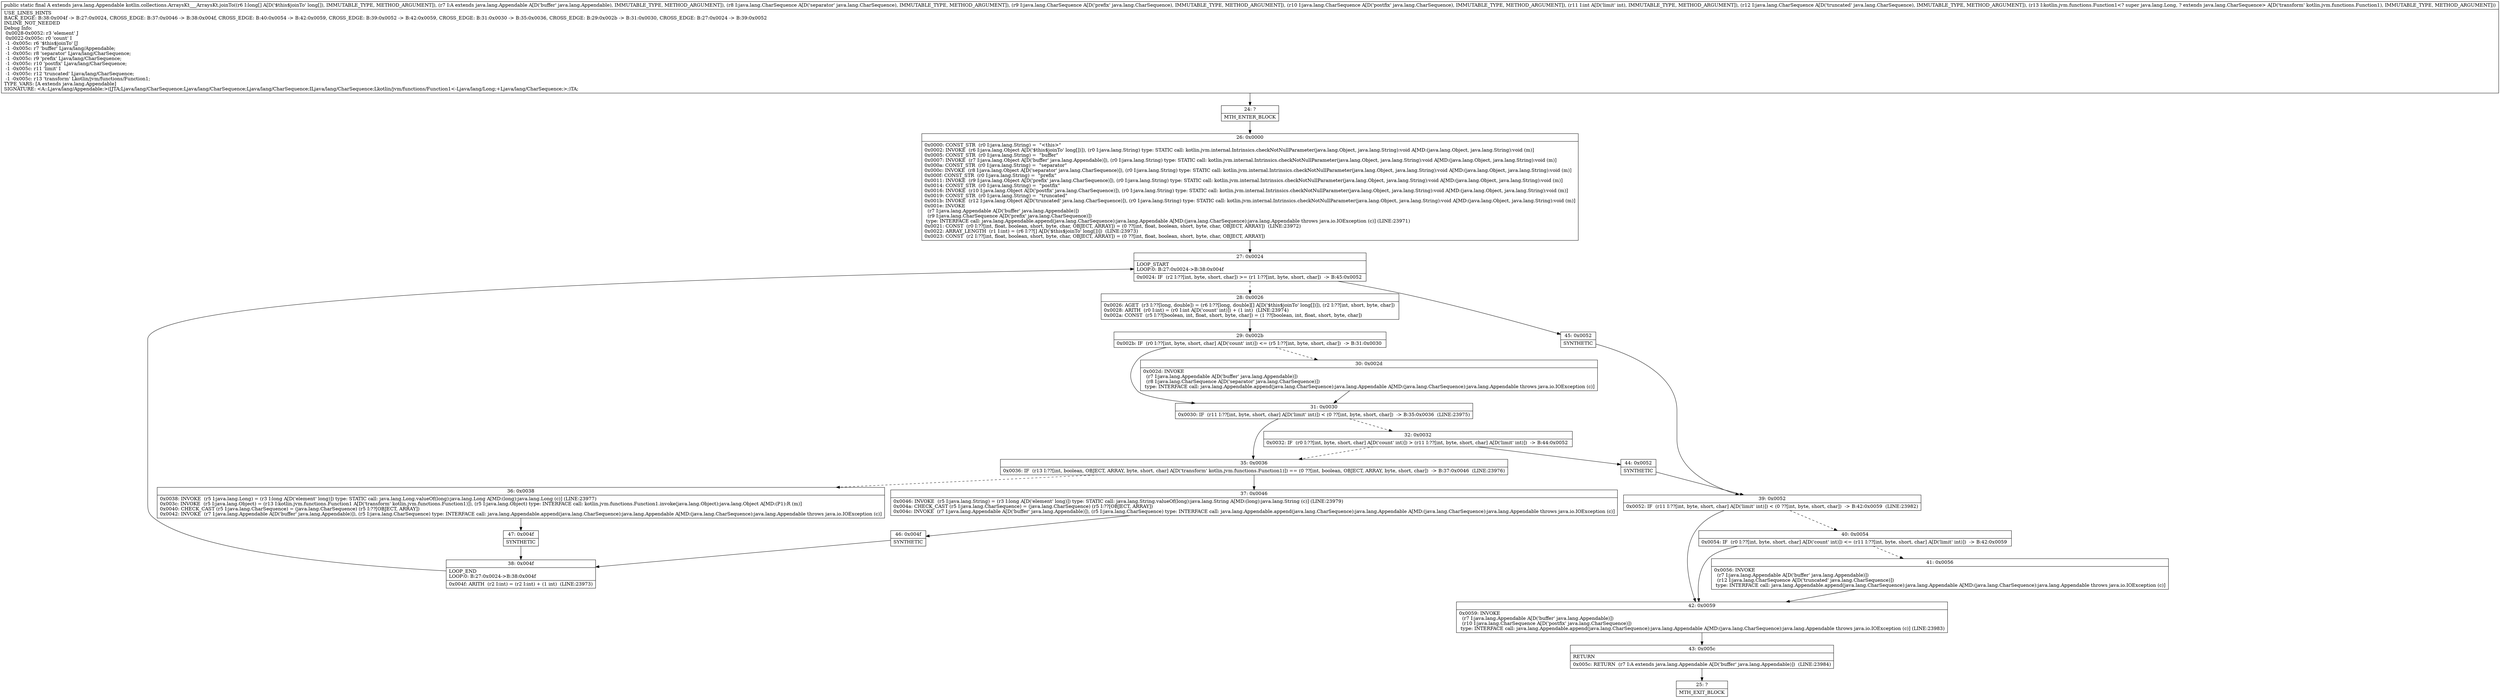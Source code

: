 digraph "CFG forkotlin.collections.ArraysKt___ArraysKt.joinTo([JLjava\/lang\/Appendable;Ljava\/lang\/CharSequence;Ljava\/lang\/CharSequence;Ljava\/lang\/CharSequence;ILjava\/lang\/CharSequence;Lkotlin\/jvm\/functions\/Function1;)Ljava\/lang\/Appendable;" {
Node_24 [shape=record,label="{24\:\ ?|MTH_ENTER_BLOCK\l}"];
Node_26 [shape=record,label="{26\:\ 0x0000|0x0000: CONST_STR  (r0 I:java.lang.String) =  \"\<this\>\" \l0x0002: INVOKE  (r6 I:java.lang.Object A[D('$this$joinTo' long[])]), (r0 I:java.lang.String) type: STATIC call: kotlin.jvm.internal.Intrinsics.checkNotNullParameter(java.lang.Object, java.lang.String):void A[MD:(java.lang.Object, java.lang.String):void (m)]\l0x0005: CONST_STR  (r0 I:java.lang.String) =  \"buffer\" \l0x0007: INVOKE  (r7 I:java.lang.Object A[D('buffer' java.lang.Appendable)]), (r0 I:java.lang.String) type: STATIC call: kotlin.jvm.internal.Intrinsics.checkNotNullParameter(java.lang.Object, java.lang.String):void A[MD:(java.lang.Object, java.lang.String):void (m)]\l0x000a: CONST_STR  (r0 I:java.lang.String) =  \"separator\" \l0x000c: INVOKE  (r8 I:java.lang.Object A[D('separator' java.lang.CharSequence)]), (r0 I:java.lang.String) type: STATIC call: kotlin.jvm.internal.Intrinsics.checkNotNullParameter(java.lang.Object, java.lang.String):void A[MD:(java.lang.Object, java.lang.String):void (m)]\l0x000f: CONST_STR  (r0 I:java.lang.String) =  \"prefix\" \l0x0011: INVOKE  (r9 I:java.lang.Object A[D('prefix' java.lang.CharSequence)]), (r0 I:java.lang.String) type: STATIC call: kotlin.jvm.internal.Intrinsics.checkNotNullParameter(java.lang.Object, java.lang.String):void A[MD:(java.lang.Object, java.lang.String):void (m)]\l0x0014: CONST_STR  (r0 I:java.lang.String) =  \"postfix\" \l0x0016: INVOKE  (r10 I:java.lang.Object A[D('postfix' java.lang.CharSequence)]), (r0 I:java.lang.String) type: STATIC call: kotlin.jvm.internal.Intrinsics.checkNotNullParameter(java.lang.Object, java.lang.String):void A[MD:(java.lang.Object, java.lang.String):void (m)]\l0x0019: CONST_STR  (r0 I:java.lang.String) =  \"truncated\" \l0x001b: INVOKE  (r12 I:java.lang.Object A[D('truncated' java.lang.CharSequence)]), (r0 I:java.lang.String) type: STATIC call: kotlin.jvm.internal.Intrinsics.checkNotNullParameter(java.lang.Object, java.lang.String):void A[MD:(java.lang.Object, java.lang.String):void (m)]\l0x001e: INVOKE  \l  (r7 I:java.lang.Appendable A[D('buffer' java.lang.Appendable)])\l  (r9 I:java.lang.CharSequence A[D('prefix' java.lang.CharSequence)])\l type: INTERFACE call: java.lang.Appendable.append(java.lang.CharSequence):java.lang.Appendable A[MD:(java.lang.CharSequence):java.lang.Appendable throws java.io.IOException (c)] (LINE:23971)\l0x0021: CONST  (r0 I:??[int, float, boolean, short, byte, char, OBJECT, ARRAY]) = (0 ??[int, float, boolean, short, byte, char, OBJECT, ARRAY])  (LINE:23972)\l0x0022: ARRAY_LENGTH  (r1 I:int) = (r6 I:??[] A[D('$this$joinTo' long[])])  (LINE:23973)\l0x0023: CONST  (r2 I:??[int, float, boolean, short, byte, char, OBJECT, ARRAY]) = (0 ??[int, float, boolean, short, byte, char, OBJECT, ARRAY]) \l}"];
Node_27 [shape=record,label="{27\:\ 0x0024|LOOP_START\lLOOP:0: B:27:0x0024\-\>B:38:0x004f\l|0x0024: IF  (r2 I:??[int, byte, short, char]) \>= (r1 I:??[int, byte, short, char])  \-\> B:45:0x0052 \l}"];
Node_28 [shape=record,label="{28\:\ 0x0026|0x0026: AGET  (r3 I:??[long, double]) = (r6 I:??[long, double][] A[D('$this$joinTo' long[])]), (r2 I:??[int, short, byte, char]) \l0x0028: ARITH  (r0 I:int) = (r0 I:int A[D('count' int)]) + (1 int)  (LINE:23974)\l0x002a: CONST  (r5 I:??[boolean, int, float, short, byte, char]) = (1 ??[boolean, int, float, short, byte, char]) \l}"];
Node_29 [shape=record,label="{29\:\ 0x002b|0x002b: IF  (r0 I:??[int, byte, short, char] A[D('count' int)]) \<= (r5 I:??[int, byte, short, char])  \-\> B:31:0x0030 \l}"];
Node_30 [shape=record,label="{30\:\ 0x002d|0x002d: INVOKE  \l  (r7 I:java.lang.Appendable A[D('buffer' java.lang.Appendable)])\l  (r8 I:java.lang.CharSequence A[D('separator' java.lang.CharSequence)])\l type: INTERFACE call: java.lang.Appendable.append(java.lang.CharSequence):java.lang.Appendable A[MD:(java.lang.CharSequence):java.lang.Appendable throws java.io.IOException (c)]\l}"];
Node_31 [shape=record,label="{31\:\ 0x0030|0x0030: IF  (r11 I:??[int, byte, short, char] A[D('limit' int)]) \< (0 ??[int, byte, short, char])  \-\> B:35:0x0036  (LINE:23975)\l}"];
Node_32 [shape=record,label="{32\:\ 0x0032|0x0032: IF  (r0 I:??[int, byte, short, char] A[D('count' int)]) \> (r11 I:??[int, byte, short, char] A[D('limit' int)])  \-\> B:44:0x0052 \l}"];
Node_44 [shape=record,label="{44\:\ 0x0052|SYNTHETIC\l}"];
Node_39 [shape=record,label="{39\:\ 0x0052|0x0052: IF  (r11 I:??[int, byte, short, char] A[D('limit' int)]) \< (0 ??[int, byte, short, char])  \-\> B:42:0x0059  (LINE:23982)\l}"];
Node_40 [shape=record,label="{40\:\ 0x0054|0x0054: IF  (r0 I:??[int, byte, short, char] A[D('count' int)]) \<= (r11 I:??[int, byte, short, char] A[D('limit' int)])  \-\> B:42:0x0059 \l}"];
Node_41 [shape=record,label="{41\:\ 0x0056|0x0056: INVOKE  \l  (r7 I:java.lang.Appendable A[D('buffer' java.lang.Appendable)])\l  (r12 I:java.lang.CharSequence A[D('truncated' java.lang.CharSequence)])\l type: INTERFACE call: java.lang.Appendable.append(java.lang.CharSequence):java.lang.Appendable A[MD:(java.lang.CharSequence):java.lang.Appendable throws java.io.IOException (c)]\l}"];
Node_42 [shape=record,label="{42\:\ 0x0059|0x0059: INVOKE  \l  (r7 I:java.lang.Appendable A[D('buffer' java.lang.Appendable)])\l  (r10 I:java.lang.CharSequence A[D('postfix' java.lang.CharSequence)])\l type: INTERFACE call: java.lang.Appendable.append(java.lang.CharSequence):java.lang.Appendable A[MD:(java.lang.CharSequence):java.lang.Appendable throws java.io.IOException (c)] (LINE:23983)\l}"];
Node_43 [shape=record,label="{43\:\ 0x005c|RETURN\l|0x005c: RETURN  (r7 I:A extends java.lang.Appendable A[D('buffer' java.lang.Appendable)])  (LINE:23984)\l}"];
Node_25 [shape=record,label="{25\:\ ?|MTH_EXIT_BLOCK\l}"];
Node_35 [shape=record,label="{35\:\ 0x0036|0x0036: IF  (r13 I:??[int, boolean, OBJECT, ARRAY, byte, short, char] A[D('transform' kotlin.jvm.functions.Function1)]) == (0 ??[int, boolean, OBJECT, ARRAY, byte, short, char])  \-\> B:37:0x0046  (LINE:23976)\l}"];
Node_36 [shape=record,label="{36\:\ 0x0038|0x0038: INVOKE  (r5 I:java.lang.Long) = (r3 I:long A[D('element' long)]) type: STATIC call: java.lang.Long.valueOf(long):java.lang.Long A[MD:(long):java.lang.Long (c)] (LINE:23977)\l0x003c: INVOKE  (r5 I:java.lang.Object) = (r13 I:kotlin.jvm.functions.Function1 A[D('transform' kotlin.jvm.functions.Function1)]), (r5 I:java.lang.Object) type: INTERFACE call: kotlin.jvm.functions.Function1.invoke(java.lang.Object):java.lang.Object A[MD:(P1):R (m)]\l0x0040: CHECK_CAST (r5 I:java.lang.CharSequence) = (java.lang.CharSequence) (r5 I:??[OBJECT, ARRAY]) \l0x0042: INVOKE  (r7 I:java.lang.Appendable A[D('buffer' java.lang.Appendable)]), (r5 I:java.lang.CharSequence) type: INTERFACE call: java.lang.Appendable.append(java.lang.CharSequence):java.lang.Appendable A[MD:(java.lang.CharSequence):java.lang.Appendable throws java.io.IOException (c)]\l}"];
Node_47 [shape=record,label="{47\:\ 0x004f|SYNTHETIC\l}"];
Node_38 [shape=record,label="{38\:\ 0x004f|LOOP_END\lLOOP:0: B:27:0x0024\-\>B:38:0x004f\l|0x004f: ARITH  (r2 I:int) = (r2 I:int) + (1 int)  (LINE:23973)\l}"];
Node_37 [shape=record,label="{37\:\ 0x0046|0x0046: INVOKE  (r5 I:java.lang.String) = (r3 I:long A[D('element' long)]) type: STATIC call: java.lang.String.valueOf(long):java.lang.String A[MD:(long):java.lang.String (c)] (LINE:23979)\l0x004a: CHECK_CAST (r5 I:java.lang.CharSequence) = (java.lang.CharSequence) (r5 I:??[OBJECT, ARRAY]) \l0x004c: INVOKE  (r7 I:java.lang.Appendable A[D('buffer' java.lang.Appendable)]), (r5 I:java.lang.CharSequence) type: INTERFACE call: java.lang.Appendable.append(java.lang.CharSequence):java.lang.Appendable A[MD:(java.lang.CharSequence):java.lang.Appendable throws java.io.IOException (c)]\l}"];
Node_46 [shape=record,label="{46\:\ 0x004f|SYNTHETIC\l}"];
Node_45 [shape=record,label="{45\:\ 0x0052|SYNTHETIC\l}"];
MethodNode[shape=record,label="{public static final A extends java.lang.Appendable kotlin.collections.ArraysKt___ArraysKt.joinTo((r6 I:long[] A[D('$this$joinTo' long[]), IMMUTABLE_TYPE, METHOD_ARGUMENT]), (r7 I:A extends java.lang.Appendable A[D('buffer' java.lang.Appendable), IMMUTABLE_TYPE, METHOD_ARGUMENT]), (r8 I:java.lang.CharSequence A[D('separator' java.lang.CharSequence), IMMUTABLE_TYPE, METHOD_ARGUMENT]), (r9 I:java.lang.CharSequence A[D('prefix' java.lang.CharSequence), IMMUTABLE_TYPE, METHOD_ARGUMENT]), (r10 I:java.lang.CharSequence A[D('postfix' java.lang.CharSequence), IMMUTABLE_TYPE, METHOD_ARGUMENT]), (r11 I:int A[D('limit' int), IMMUTABLE_TYPE, METHOD_ARGUMENT]), (r12 I:java.lang.CharSequence A[D('truncated' java.lang.CharSequence), IMMUTABLE_TYPE, METHOD_ARGUMENT]), (r13 I:kotlin.jvm.functions.Function1\<? super java.lang.Long, ? extends java.lang.CharSequence\> A[D('transform' kotlin.jvm.functions.Function1), IMMUTABLE_TYPE, METHOD_ARGUMENT]))  | USE_LINES_HINTS\lBACK_EDGE: B:38:0x004f \-\> B:27:0x0024, CROSS_EDGE: B:37:0x0046 \-\> B:38:0x004f, CROSS_EDGE: B:40:0x0054 \-\> B:42:0x0059, CROSS_EDGE: B:39:0x0052 \-\> B:42:0x0059, CROSS_EDGE: B:31:0x0030 \-\> B:35:0x0036, CROSS_EDGE: B:29:0x002b \-\> B:31:0x0030, CROSS_EDGE: B:27:0x0024 \-\> B:39:0x0052\lINLINE_NOT_NEEDED\lDebug Info:\l  0x0028\-0x0052: r3 'element' J\l  0x0022\-0x005c: r0 'count' I\l  \-1 \-0x005c: r6 '$this$joinTo' [J\l  \-1 \-0x005c: r7 'buffer' Ljava\/lang\/Appendable;\l  \-1 \-0x005c: r8 'separator' Ljava\/lang\/CharSequence;\l  \-1 \-0x005c: r9 'prefix' Ljava\/lang\/CharSequence;\l  \-1 \-0x005c: r10 'postfix' Ljava\/lang\/CharSequence;\l  \-1 \-0x005c: r11 'limit' I\l  \-1 \-0x005c: r12 'truncated' Ljava\/lang\/CharSequence;\l  \-1 \-0x005c: r13 'transform' Lkotlin\/jvm\/functions\/Function1;\lTYPE_VARS: [A extends java.lang.Appendable]\lSIGNATURE: \<A::Ljava\/lang\/Appendable;\>([JTA;Ljava\/lang\/CharSequence;Ljava\/lang\/CharSequence;Ljava\/lang\/CharSequence;ILjava\/lang\/CharSequence;Lkotlin\/jvm\/functions\/Function1\<\-Ljava\/lang\/Long;+Ljava\/lang\/CharSequence;\>;)TA;\l}"];
MethodNode -> Node_24;Node_24 -> Node_26;
Node_26 -> Node_27;
Node_27 -> Node_28[style=dashed];
Node_27 -> Node_45;
Node_28 -> Node_29;
Node_29 -> Node_30[style=dashed];
Node_29 -> Node_31;
Node_30 -> Node_31;
Node_31 -> Node_32[style=dashed];
Node_31 -> Node_35;
Node_32 -> Node_35[style=dashed];
Node_32 -> Node_44;
Node_44 -> Node_39;
Node_39 -> Node_40[style=dashed];
Node_39 -> Node_42;
Node_40 -> Node_41[style=dashed];
Node_40 -> Node_42;
Node_41 -> Node_42;
Node_42 -> Node_43;
Node_43 -> Node_25;
Node_35 -> Node_36[style=dashed];
Node_35 -> Node_37;
Node_36 -> Node_47;
Node_47 -> Node_38;
Node_38 -> Node_27;
Node_37 -> Node_46;
Node_46 -> Node_38;
Node_45 -> Node_39;
}

